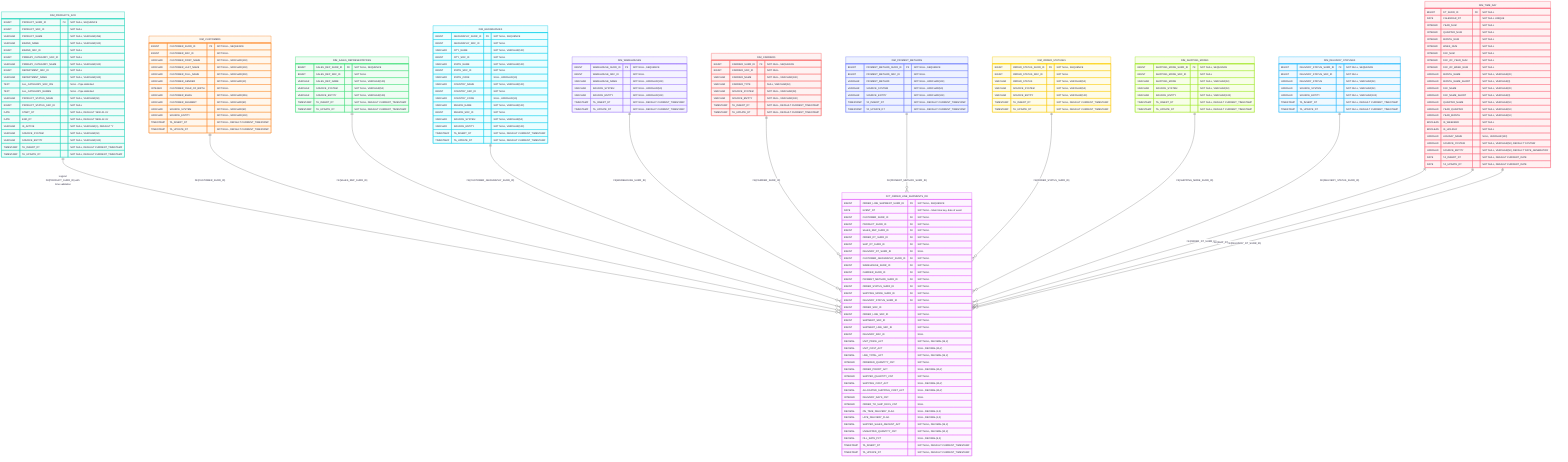 ---
config:
  theme: redux-color
---
erDiagram
    %% ========================================
    %% SINGLE FACT TABLE (GRAIN: Order Line Item per Shipment)
    %% Schema: BL_DM
    %% ========================================

    FCT_ORDER_LINE_SHIPMENTS_DD {
        BIGINT ORDER_LINE_SHIPMENT_SURR_ID PK "NOT NULL, SEQUENCE"

        DATE EVENT_DT "NOT NULL - Main time key, date of event"

        %% Dimension Foreign Keys
        BIGINT CUSTOMER_SURR_ID FK "NOT NULL"
        BIGINT PRODUCT_SURR_ID FK "NOT NULL"
        BIGINT SALES_REP_SURR_ID FK "NOT NULL"
        BIGINT ORDER_DT_SURR_ID FK "NOT NULL"
        BIGINT SHIP_DT_SURR_ID FK "NOT NULL"
        BIGINT DELIVERY_DT_SURR_ID FK "NULL"
        BIGINT CUSTOMER_GEOGRAPHY_SURR_ID FK "NOT NULL"
        BIGINT WAREHOUSE_SURR_ID FK "NOT NULL"
        BIGINT CARRIER_SURR_ID FK "NOT NULL"
        BIGINT PAYMENT_METHOD_SURR_ID FK "NOT NULL"
        BIGINT ORDER_STATUS_SURR_ID FK "NOT NULL"
        BIGINT SHIPPING_MODE_SURR_ID FK "NOT NULL"
        BIGINT DELIVERY_STATUS_SURR_ID FK "NOT NULL"

        %% Degenerate Dimensions (Natural Keys)
        BIGINT ORDER_SRC_ID "NOT NULL"
        BIGINT ORDER_LINE_SRC_ID "NOT NULL"
        BIGINT SHIPMENT_SRC_ID "NOT NULL"
        BIGINT SHIPMENT_LINE_SRC_ID "NOT NULL"
        BIGINT DELIVERY_SRC_ID "NULL"

        %% Sales Measures
        DECIMAL UNIT_PRICE_ACT "NOT NULL, DECIMAL(15,2)"
        DECIMAL UNIT_COST_ACT "NULL, DECIMAL(15,2)"
        DECIMAL LINE_TOTAL_ACT "NOT NULL, DECIMAL(15,2)"
        INTEGER ORDERED_QUANTITY_CNT "NOT NULL"
        DECIMAL ORDER_PROFIT_ACT "NULL, DECIMAL(15,2)"

        %% Shipment Measures
        INTEGER SHIPPED_QUANTITY_CNT "NOT NULL"
        DECIMAL SHIPPING_COST_ACT "NULL, DECIMAL(15,2)"
        DECIMAL ALLOCATED_SHIPPING_COST_ACT "NULL, DECIMAL(15,2)"

        %% Delivery Measures
        INTEGER DELIVERY_DAYS_CNT "NULL"
%%        INTEGER PLANNED_DELIVERY_DAYS_CNT "NULL" %% not avaliabledata from source
        INTEGER ORDER_TO_SHIP_DAYS_CNT "NULL"
        DECIMAL ON_TIME_DELIVERY_FLAG "NULL, DECIMAL(1,0)"
        DECIMAL LATE_DELIVERY_FLAG "NULL, DECIMAL(1,0)"

        %% Calculated Measures
        DECIMAL SHIPPED_SALES_AMOUNT_ACT "NOT NULL, DECIMAL(15,2)"
        DECIMAL UNSHIPPED_QUANTITY_CNT "NOT NULL, DECIMAL(10,2)"
        DECIMAL FILL_RATE_PCT "NULL, DECIMAL(5,2)"

        %% Technical Attributes
        TIMESTAMP TA_INSERT_DT "NOT NULL, DEFAULT CURRENT_TIMESTAMP"
        TIMESTAMP TA_UPDATE_DT "NOT NULL, DEFAULT CURRENT_TIMESTAMP"
    }

    %% ========================================
    %% SCD TYPE 2 DIMENSIONS
    %% ========================================

    DIM_PRODUCTS_SCD {
        BIGINT PRODUCT_SURR_ID PK "NOT NULL, SEQUENCE"
        BIGINT PRODUCT_SRC_ID "NOT NULL"
        VARCHAR PRODUCT_NAME "NOT NULL, VARCHAR(255)"
        VARCHAR BRAND_NAME "NOT NULL, VARCHAR(100)"
        BIGINT BRAND_SRC_ID "NOT NULL"
        BIGINT PRIMARY_CATEGORY_SRC_ID "NOT NULL"
        VARCHAR PRIMARY_CATEGORY_NAME "NOT NULL, VARCHAR(100)"
        BIGINT DEPARTMENT_SRC_ID "NOT NULL"
        VARCHAR DEPARTMENT_NAME "NOT NULL, VARCHAR(100)"
        TEXT ALL_CATEGORY_SRC_IDS "NULL - Pipe delimited"
        TEXT ALL_CATEGORY_NAMES "NULL - Pipe delimited"
        VARCHAR PRODUCT_STATUS_NAME "NOT NULL, VARCHAR(50)"
        BIGINT PRODUCT_STATUS_SRC_ID "NOT NULL"
        DATE START_DT "NOT NULL, DEFAULT '1990-01-01'"
        DATE END_DT "NOT NULL, DEFAULT '9999-12-31'"
        VARCHAR IS_ACTIVE "NOT NULL, VARCHAR(1), DEFAULT 'Y'"
        VARCHAR SOURCE_SYSTEM "NOT NULL, VARCHAR(50)"
        VARCHAR SOURCE_ENTITY "NOT NULL, VARCHAR(100)"
        TIMESTAMP TA_INSERT_DT "NOT NULL, DEFAULT CURRENT_TIMESTAMP"
        TIMESTAMP TA_UPDATE_DT "NOT NULL, DEFAULT CURRENT_TIMESTAMP"
    }

    %% ========================================
    %% SCD TYPE 1 DIMENSIONS
    %% ========================================

    DIM_CUSTOMERS{
        BIGINT CUSTOMER_SURR_ID PK "NOT NULL, SEQUENCE"
        BIGINT CUSTOMER_SRC_ID "NOT NULL"
        VARCHAR CUSTOMER_FIRST_NAME "NOT NULL, VARCHAR(100)"
        VARCHAR CUSTOMER_LAST_NAME "NOT NULL, VARCHAR(100)"
        VARCHAR CUSTOMER_FULL_NAME "NOT NULL, VARCHAR(200)"
        VARCHAR CUSTOMER_GENDER "NOT NULL, VARCHAR(10)"
        INTEGER CUSTOMER_YEAR_OF_BIRTH "NOT NULL"
        VARCHAR CUSTOMER_EMAIL "NOT NULL, VARCHAR(255)"
        VARCHAR CUSTOMER_SEGMENT "NOT NULL, VARCHAR(50)"
        VARCHAR SOURCE_SYSTEM "NOT NULL, VARCHAR(50)"
        VARCHAR SOURCE_ENTITY "NOT NULL, VARCHAR(100)"
        TIMESTAMP TA_INSERT_DT "NOT NULL, DEFAULT CURRENT_TIMESTAMP"
        TIMESTAMP TA_UPDATE_DT "NOT NULL, DEFAULT CURRENT_TIMESTAMP"
    }

    DIM_GEOGRAPHIES {
        BIGINT GEOGRAPHY_SURR_ID PK "NOT NULL, SEQUENCE"
        BIGINT GEOGRAPHY_SRC_ID "NOT NULL"
        VARCHAR CITY_NAME "NOT NULL, VARCHAR(100)"
        BIGINT CITY_SRC_ID "NOT NULL"
        VARCHAR STATE_NAME "NOT NULL, VARCHAR(100)"
        BIGINT STATE_SRC_ID "NOT NULL"
        VARCHAR STATE_CODE "NULL, VARCHAR(10)"
        VARCHAR COUNTRY_NAME "NOT NULL, VARCHAR(100)"
        BIGINT COUNTRY_SRC_ID "NOT NULL"
        VARCHAR COUNTRY_CODE "NULL, VARCHAR(10)"
        VARCHAR REGION_NAME "NOT NULL, VARCHAR(100)"
        BIGINT REGION_SRC_ID "NOT NULL"
        VARCHAR SOURCE_SYSTEM "NOT NULL, VARCHAR(50)"
        VARCHAR SOURCE_ENTITY "NOT NULL, VARCHAR(100)"
        TIMESTAMP TA_INSERT_DT "NOT NULL, DEFAULT CURRENT_TIMESTAMP"
        TIMESTAMP TA_UPDATE_DT "NOT NULL, DEFAULT CURRENT_TIMESTAMP"
    }

    DIM_SALES_REPRESENTATIVES {
        BIGINT SALES_REP_SURR_ID PK "NOT NULL, SEQUENCE"
        BIGINT SALES_REP_SRC_ID "NOT NULL"
        VARCHAR SALES_REP_NAME "NOT NULL, VARCHAR(100)"
        VARCHAR SOURCE_SYSTEM "NOT NULL, VARCHAR(50)"
        VARCHAR SOURCE_ENTITY "NOT NULL, VARCHAR(100)"
        TIMESTAMP TA_INSERT_DT "NOT NULL, DEFAULT CURRENT_TIMESTAMP"
        TIMESTAMP TA_UPDATE_DT "NOT NULL, DEFAULT CURRENT_TIMESTAMP"
    }

    DIM_WAREHOUSES {
        BIGINT WAREHOUSE_SURR_ID PK "NOT NULL, SEQUENCE"
        BIGINT WAREHOUSE_SRC_ID "NOT NULL"
        VARCHAR WAREHOUSE_NAME "NOT NULL, VARCHAR(100)"
        VARCHAR SOURCE_SYSTEM "NOT NULL, VARCHAR(50)"
        VARCHAR SOURCE_ENTITY "NOT NULL, VARCHAR(100)"
        TIMESTAMP TA_INSERT_DT "NOT NULL, DEFAULT CURRENT_TIMESTAMP"
        TIMESTAMP TA_UPDATE_DT "NOT NULL, DEFAULT CURRENT_TIMESTAMP"
    }

    DIM_CARRIERS {
        BIGINT CARRIER_SURR_ID PK "NOT NULL, SEQUENCE"
        BIGINT CARRIER_SRC_ID "NOT NULL"
        VARCHAR CARRIER_NAME "NOT NULL, VARCHAR(100)"
        VARCHAR CARRIER_TYPE "NULL, VARCHAR(50)"
        VARCHAR SOURCE_SYSTEM "NOT NULL, VARCHAR(50)"
        VARCHAR SOURCE_ENTITY "NOT NULL, VARCHAR(100)"
        TIMESTAMP TA_INSERT_DT "NOT NULL, DEFAULT CURRENT_TIMESTAMP"
        TIMESTAMP TA_UPDATE_DT "NOT NULL, DEFAULT CURRENT_TIMESTAMP"
    }

    DIM_ORDER_STATUSES {
        BIGINT ORDER_STATUS_SURR_ID PK "NOT NULL, SEQUENCE"
        BIGINT ORDER_STATUS_SRC_ID "NOT NULL"
        VARCHAR ORDER_STATUS "NOT NULL, VARCHAR(50)"
        VARCHAR SOURCE_SYSTEM "NOT NULL, VARCHAR(50)"
        VARCHAR SOURCE_ENTITY "NOT NULL, VARCHAR(100)"
        TIMESTAMP TA_INSERT_DT "NOT NULL, DEFAULT CURRENT_TIMESTAMP"
        TIMESTAMP TA_UPDATE_DT "NOT NULL, DEFAULT CURRENT_TIMESTAMP"
    }

    DIM_PAYMENT_METHODS {
        BIGINT PAYMENT_METHOD_SURR_ID PK "NOT NULL, SEQUENCE"
        BIGINT PAYMENT_METHOD_SRC_ID "NOT NULL"
        VARCHAR PAYMENT_METHOD "NOT NULL, VARCHAR(100)"
        VARCHAR SOURCE_SYSTEM "NOT NULL, VARCHAR(50)"
        VARCHAR SOURCE_ENTITY "NOT NULL, VARCHAR(100)"
        TIMESTAMP TA_INSERT_DT "NOT NULL, DEFAULT CURRENT_TIMESTAMP"
        TIMESTAMP TA_UPDATE_DT "NOT NULL, DEFAULT CURRENT_TIMESTAMP"
    }

    DIM_SHIPPING_MODES {
        BIGINT SHIPPING_MODE_SURR_ID PK "NOT NULL, SEQUENCE"
        BIGINT SHIPPING_MODE_SRC_ID "NOT NULL"
        VARCHAR SHIPPING_MODE "NOT NULL, VARCHAR(50)"
        VARCHAR SOURCE_SYSTEM "NOT NULL, VARCHAR(50)"
        VARCHAR SOURCE_ENTITY "NOT NULL, VARCHAR(100)"
        TIMESTAMP TA_INSERT_DT "NOT NULL, DEFAULT CURRENT_TIMESTAMP"
        TIMESTAMP TA_UPDATE_DT "NOT NULL, DEFAULT CURRENT_TIMESTAMP"
    }

    DIM_DELIVERY_STATUSES {
        BIGINT DELIVERY_STATUS_SURR_ID PK "NOT NULL, SEQUENCE"
        BIGINT DELIVERY_STATUS_SRC_ID "NOT NULL"
        VARCHAR DELIVERY_STATUS "NOT NULL, VARCHAR(50)"
        VARCHAR SOURCE_SYSTEM "NOT NULL, VARCHAR(50)"
        VARCHAR SOURCE_ENTITY "NOT NULL, VARCHAR(100)"
        TIMESTAMP TA_INSERT_DT "NOT NULL, DEFAULT CURRENT_TIMESTAMP"
        TIMESTAMP TA_UPDATE_DT "NOT NULL, DEFAULT CURRENT_TIMESTAMP"
    }

    %% ========================================
    %% CALENDAR DIMENSION (Single Time Dimension)
    %% ========================================

    DIM_TIME_DAY {
        BIGINT DT_SURR_ID PK "NOT NULL"
        DATE CALENDAR_DT "NOT NULL UNIQUE"
        INTEGER YEAR_NUM "NOT NULL"
        INTEGER QUARTER_NUM "NOT NULL"
        INTEGER MONTH_NUM "NOT NULL"
        INTEGER WEEK_NUM "NOT NULL"
        INTEGER DAY_NUM "NOT NULL"
        INTEGER DAY_OF_YEAR_NUM "NOT NULL"
        INTEGER DAY_OF_WEEK_NUM "NOT NULL"
        VARCHAR MONTH_NAME "NOT NULL, VARCHAR(20)"
        VARCHAR MONTH_NAME_SHORT "NOT NULL, VARCHAR(3)"
        VARCHAR DAY_NAME "NOT NULL, VARCHAR(20)"
        VARCHAR DAY_NAME_SHORT "NOT NULL, VARCHAR(3)"
        VARCHAR QUARTER_NAME "NOT NULL, VARCHAR(10)"
        VARCHAR YEAR_QUARTER "NOT NULL, VARCHAR(10)"
        VARCHAR YEAR_MONTH "NOT NULL, VARCHAR(10)"
        BOOLEAN IS_WEEKEND "NOT NULL"
        BOOLEAN IS_HOLIDAY "NOT NULL"
        VARCHAR HOLIDAY_NAME "NULL, VARCHAR(100)"
        VARCHAR SOURCE_SYSTEM "NOT NULL, VARCHAR(50), DEFAULT 'SYSTEM'"
        VARCHAR SOURCE_ENTITY "NOT NULL, VARCHAR(50), DEFAULT 'DATE_GENERATOR'"
        DATE TA_INSERT_DT "NOT NULL, DEFAULT CURRENT_DATE"
        DATE TA_UPDATE_DT "NOT NULL, DEFAULT CURRENT_DATE"
    }

    %% ========================================
    %% STAR SCHEMA RELATIONSHIPS
    %% ========================================

    %% NOTE: SCD2 Product relationship is enforced logically in ETL, not as FK constraint
    DIM_PRODUCTS_SCD ||--o{ FCT_ORDER_LINE_SHIPMENTS_DD : "Logical FK(PRODUCT_SURR_ID) with time validation"

    %% SCD1 RELATIONSHIPS (STANDARD FK CONSTRAINTS)
    DIM_CUSTOMERS ||--o{ FCT_ORDER_LINE_SHIPMENTS_DD : "FK(CUSTOMER_SURR_ID)"
    DIM_SALES_REPRESENTATIVES ||--o{ FCT_ORDER_LINE_SHIPMENTS_DD : "FK(SALES_REP_SURR_ID)"
    DIM_GEOGRAPHIES ||--o{ FCT_ORDER_LINE_SHIPMENTS_DD : "FK(CUSTOMER_GEOGRAPHY_SURR_ID)"
    DIM_WAREHOUSES ||--o{ FCT_ORDER_LINE_SHIPMENTS_DD : "FK(WAREHOUSE_SURR_ID)"
    DIM_CARRIERS ||--o{ FCT_ORDER_LINE_SHIPMENTS_DD : "FK(CARRIER_SURR_ID)"
    DIM_PAYMENT_METHODS ||--o{ FCT_ORDER_LINE_SHIPMENTS_DD : "FK(PAYMENT_METHOD_SURR_ID)"
    DIM_ORDER_STATUSES ||--o{ FCT_ORDER_LINE_SHIPMENTS_DD : "FK(ORDER_STATUS_SURR_ID)"
    DIM_SHIPPING_MODES ||--o{ FCT_ORDER_LINE_SHIPMENTS_DD : "FK(SHIPPING_MODE_SURR_ID)"
    DIM_DELIVERY_STATUSES ||--o{ FCT_ORDER_LINE_SHIPMENTS_DD : "FK(DELIVERY_STATUS_SURR_ID)"

    %% TIME DIMENSION RELATIONSHIPS (ROLE-PLAYING)
    DIM_TIME_DAY ||--o{ FCT_ORDER_LINE_SHIPMENTS_DD : "FK(ORDER_DT_SURR_ID)"
    DIM_TIME_DAY ||--o{ FCT_ORDER_LINE_SHIPMENTS_DD : "FK(SHIP_DT_SURR_ID)"
    DIM_TIME_DAY ||--o{ FCT_ORDER_LINE_SHIPMENTS_DD : "FK(DELIVERY_DT_SURR_ID)"